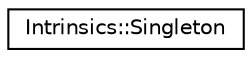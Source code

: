 digraph "Graphical Class Hierarchy"
{
  edge [fontname="Helvetica",fontsize="10",labelfontname="Helvetica",labelfontsize="10"];
  node [fontname="Helvetica",fontsize="10",shape=record];
  rankdir="LR";
  Node0 [label="Intrinsics::Singleton",height=0.2,width=0.4,color="black", fillcolor="white", style="filled",URL="$struct_intrinsics_1_1_singleton.html"];
}
